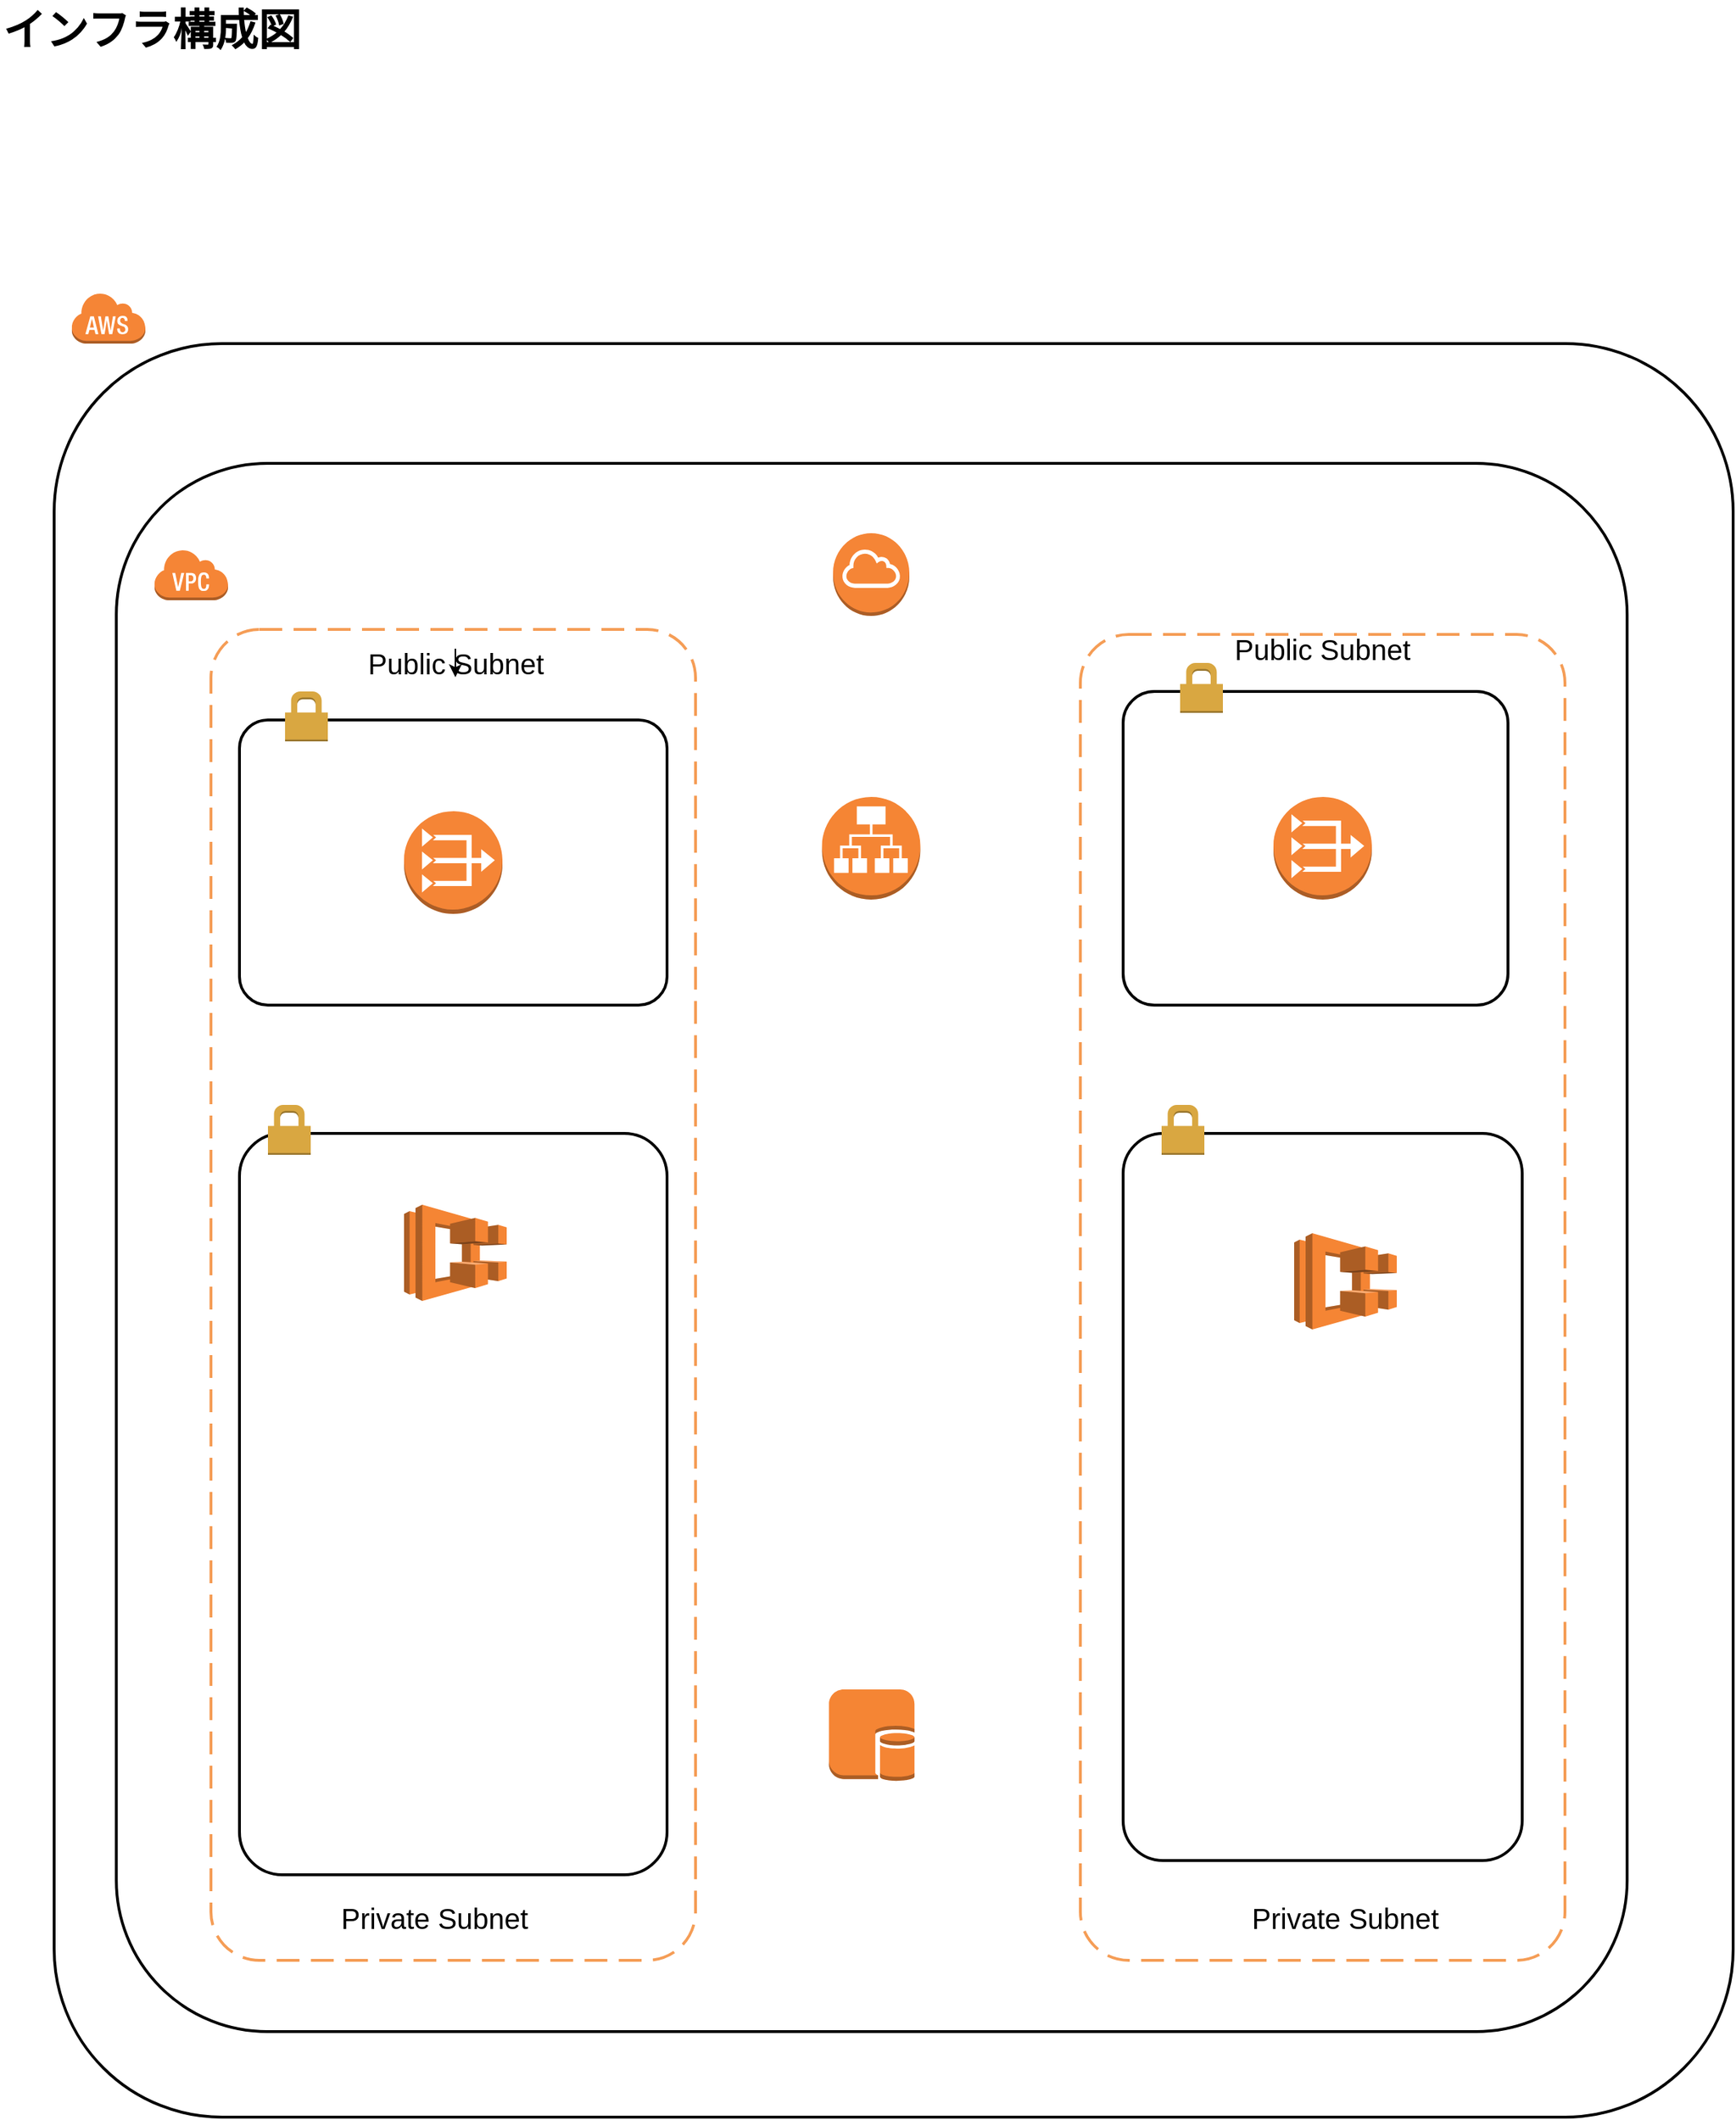 <mxfile version="14.8.4" type="github">
  <diagram id="Ht1M8jgEwFfnCIfOTk4-" name="Page-1">
    <mxGraphModel dx="3623" dy="2085" grid="1" gridSize="10" guides="1" tooltips="1" connect="1" arrows="1" fold="1" page="1" pageScale="1" pageWidth="827" pageHeight="1169" math="0" shadow="0">
      <root>
        <mxCell id="0" />
        <mxCell id="1" parent="0" />
        <mxCell id="xDhj48sk9tt96FU3-15n-1" value="" style="rounded=1;arcSize=10;dashed=0;fillColor=none;gradientColor=none;strokeWidth=2;" vertex="1" parent="1">
          <mxGeometry x="50" y="306" width="1178" height="1244" as="geometry" />
        </mxCell>
        <mxCell id="xDhj48sk9tt96FU3-15n-3" value="" style="rounded=1;arcSize=10;dashed=0;fillColor=none;gradientColor=none;strokeWidth=2;fontSize=19;" vertex="1" parent="1">
          <mxGeometry x="93.62" y="390" width="1060" height="1100" as="geometry" />
        </mxCell>
        <mxCell id="-QjtrjUzRDEMRZ5MF8oH-47" value="インフラ構成図&lt;br&gt;" style="text;html=1;resizable=0;points=[];autosize=1;align=left;verticalAlign=top;spacingTop=-4;fontSize=30;fontStyle=1" parent="1" vertex="1">
          <mxGeometry x="12" y="65.5" width="230" height="40" as="geometry" />
        </mxCell>
        <mxCell id="xDhj48sk9tt96FU3-15n-2" value="" style="dashed=0;html=1;shape=mxgraph.aws3.cloud;fillColor=#F58536;gradientColor=none;dashed=0;" vertex="1" parent="1">
          <mxGeometry x="62" y="270" width="52" height="36" as="geometry" />
        </mxCell>
        <mxCell id="xDhj48sk9tt96FU3-15n-4" value="" style="dashed=0;html=1;shape=mxgraph.aws3.virtual_private_cloud;fillColor=#F58536;gradientColor=none;dashed=0;" vertex="1" parent="1">
          <mxGeometry x="120" y="450" width="52" height="36" as="geometry" />
        </mxCell>
        <mxCell id="xDhj48sk9tt96FU3-15n-5" value="" style="outlineConnect=0;dashed=0;verticalLabelPosition=bottom;verticalAlign=top;align=center;html=1;shape=mxgraph.aws3.internet_gateway;fillColor=#F58536;gradientColor=none;" vertex="1" parent="1">
          <mxGeometry x="596.5" y="439" width="53.5" height="58" as="geometry" />
        </mxCell>
        <mxCell id="xDhj48sk9tt96FU3-15n-7" value="" style="rounded=1;arcSize=10;dashed=0;fillColor=none;gradientColor=none;strokeWidth=2;" vertex="1" parent="1">
          <mxGeometry x="180" y="860" width="300" height="520" as="geometry" />
        </mxCell>
        <mxCell id="xDhj48sk9tt96FU3-15n-9" value="" style="rounded=1;arcSize=10;dashed=0;fillColor=none;gradientColor=none;strokeWidth=2;" vertex="1" parent="1">
          <mxGeometry x="800" y="860" width="280" height="510" as="geometry" />
        </mxCell>
        <mxCell id="xDhj48sk9tt96FU3-15n-10" value="" style="dashed=0;html=1;shape=mxgraph.aws3.permissions;fillColor=#D9A741;gradientColor=none;dashed=0;" vertex="1" parent="1">
          <mxGeometry x="200" y="840" width="30" height="35" as="geometry" />
        </mxCell>
        <mxCell id="xDhj48sk9tt96FU3-15n-11" value="" style="dashed=0;html=1;shape=mxgraph.aws3.permissions;fillColor=#D9A741;gradientColor=none;dashed=0;" vertex="1" parent="1">
          <mxGeometry x="827" y="840" width="30" height="35" as="geometry" />
        </mxCell>
        <mxCell id="xDhj48sk9tt96FU3-15n-12" value="" style="rounded=1;arcSize=10;dashed=0;fillColor=none;gradientColor=none;strokeWidth=2;" vertex="1" parent="1">
          <mxGeometry x="180" y="570" width="300" height="200" as="geometry" />
        </mxCell>
        <mxCell id="xDhj48sk9tt96FU3-15n-13" value="" style="dashed=0;html=1;shape=mxgraph.aws3.permissions;fillColor=#D9A741;gradientColor=none;dashed=0;" vertex="1" parent="1">
          <mxGeometry x="212" y="550" width="30" height="35" as="geometry" />
        </mxCell>
        <mxCell id="xDhj48sk9tt96FU3-15n-15" value="" style="rounded=1;arcSize=10;dashed=0;fillColor=none;gradientColor=none;strokeWidth=2;" vertex="1" parent="1">
          <mxGeometry x="800" y="550" width="270" height="220" as="geometry" />
        </mxCell>
        <mxCell id="xDhj48sk9tt96FU3-15n-14" value="" style="dashed=0;html=1;shape=mxgraph.aws3.permissions;fillColor=#D9A741;gradientColor=none;dashed=0;" vertex="1" parent="1">
          <mxGeometry x="840" y="530" width="30" height="35" as="geometry" />
        </mxCell>
        <mxCell id="xDhj48sk9tt96FU3-15n-16" value="" style="outlineConnect=0;dashed=0;verticalLabelPosition=bottom;verticalAlign=top;align=center;html=1;shape=mxgraph.aws3.vpc_nat_gateway;fillColor=#F58536;gradientColor=none;" vertex="1" parent="1">
          <mxGeometry x="295.5" y="634" width="69" height="72" as="geometry" />
        </mxCell>
        <mxCell id="xDhj48sk9tt96FU3-15n-17" value="" style="outlineConnect=0;dashed=0;verticalLabelPosition=bottom;verticalAlign=top;align=center;html=1;shape=mxgraph.aws3.vpc_nat_gateway;fillColor=#F58536;gradientColor=none;" vertex="1" parent="1">
          <mxGeometry x="905.5" y="624" width="69" height="72" as="geometry" />
        </mxCell>
        <mxCell id="xDhj48sk9tt96FU3-15n-18" value="" style="outlineConnect=0;dashed=0;verticalLabelPosition=bottom;verticalAlign=top;align=center;html=1;shape=mxgraph.aws3.ecs;fillColor=#F58534;gradientColor=none;" vertex="1" parent="1">
          <mxGeometry x="295.5" y="910" width="72" height="67.5" as="geometry" />
        </mxCell>
        <mxCell id="xDhj48sk9tt96FU3-15n-19" value="" style="outlineConnect=0;dashed=0;verticalLabelPosition=bottom;verticalAlign=top;align=center;html=1;shape=mxgraph.aws3.ecs;fillColor=#F58534;gradientColor=none;" vertex="1" parent="1">
          <mxGeometry x="920" y="930" width="72" height="67.5" as="geometry" />
        </mxCell>
        <mxCell id="xDhj48sk9tt96FU3-15n-21" value="Private Subnet" style="text;html=1;strokeColor=none;fillColor=none;align=center;verticalAlign=middle;whiteSpace=wrap;rounded=0;fontSize=20;" vertex="1" parent="1">
          <mxGeometry x="242" y="1400" width="150" height="20" as="geometry" />
        </mxCell>
        <mxCell id="xDhj48sk9tt96FU3-15n-25" value="Private Subnet" style="text;html=1;strokeColor=none;fillColor=none;align=center;verticalAlign=middle;whiteSpace=wrap;rounded=0;fontSize=20;" vertex="1" parent="1">
          <mxGeometry x="881" y="1400" width="150" height="20" as="geometry" />
        </mxCell>
        <mxCell id="xDhj48sk9tt96FU3-15n-26" value="Public Subnet" style="text;html=1;strokeColor=none;fillColor=none;align=center;verticalAlign=middle;whiteSpace=wrap;rounded=0;fontSize=20;" vertex="1" parent="1">
          <mxGeometry x="865" y="510" width="150" height="20" as="geometry" />
        </mxCell>
        <mxCell id="xDhj48sk9tt96FU3-15n-27" value="Public Subnet" style="text;html=1;strokeColor=none;fillColor=none;align=center;verticalAlign=middle;whiteSpace=wrap;rounded=0;fontSize=20;" vertex="1" parent="1">
          <mxGeometry x="256.5" y="520" width="150" height="20" as="geometry" />
        </mxCell>
        <mxCell id="xDhj48sk9tt96FU3-15n-28" style="edgeStyle=orthogonalEdgeStyle;rounded=0;orthogonalLoop=1;jettySize=auto;html=1;exitX=0.5;exitY=1;exitDx=0;exitDy=0;fontSize=20;" edge="1" parent="1" source="xDhj48sk9tt96FU3-15n-27" target="xDhj48sk9tt96FU3-15n-27">
          <mxGeometry relative="1" as="geometry" />
        </mxCell>
        <mxCell id="xDhj48sk9tt96FU3-15n-29" value="" style="outlineConnect=0;dashed=0;verticalLabelPosition=bottom;verticalAlign=top;align=center;html=1;shape=mxgraph.aws3.application_load_balancer;fillColor=#F58534;gradientColor=none;fontSize=20;" vertex="1" parent="1">
          <mxGeometry x="588.75" y="624" width="69" height="72" as="geometry" />
        </mxCell>
        <mxCell id="xDhj48sk9tt96FU3-15n-30" style="edgeStyle=orthogonalEdgeStyle;rounded=0;orthogonalLoop=1;jettySize=auto;html=1;exitX=0.5;exitY=0;exitDx=0;exitDy=0;entryX=0.5;entryY=1;entryDx=0;entryDy=0;fontSize=20;" edge="1" parent="1" source="xDhj48sk9tt96FU3-15n-27" target="xDhj48sk9tt96FU3-15n-27">
          <mxGeometry relative="1" as="geometry" />
        </mxCell>
        <mxCell id="xDhj48sk9tt96FU3-15n-32" value="" style="rounded=1;arcSize=10;dashed=1;strokeColor=#F59D56;fillColor=none;gradientColor=none;dashPattern=8 4;strokeWidth=2;fontSize=20;" vertex="1" parent="1">
          <mxGeometry x="770" y="510" width="340" height="930" as="geometry" />
        </mxCell>
        <mxCell id="xDhj48sk9tt96FU3-15n-33" value="" style="rounded=1;arcSize=10;dashed=1;strokeColor=#F59D56;fillColor=none;gradientColor=none;dashPattern=8 4;strokeWidth=2;fontSize=20;" vertex="1" parent="1">
          <mxGeometry x="160" y="506.5" width="340" height="933.5" as="geometry" />
        </mxCell>
        <mxCell id="xDhj48sk9tt96FU3-15n-34" value="" style="outlineConnect=0;dashed=0;verticalLabelPosition=bottom;verticalAlign=top;align=center;html=1;shape=mxgraph.aws3.db_on_instance;fillColor=#F58534;gradientColor=none;fontSize=20;" vertex="1" parent="1">
          <mxGeometry x="593.62" y="1250" width="60" height="64.5" as="geometry" />
        </mxCell>
      </root>
    </mxGraphModel>
  </diagram>
</mxfile>
